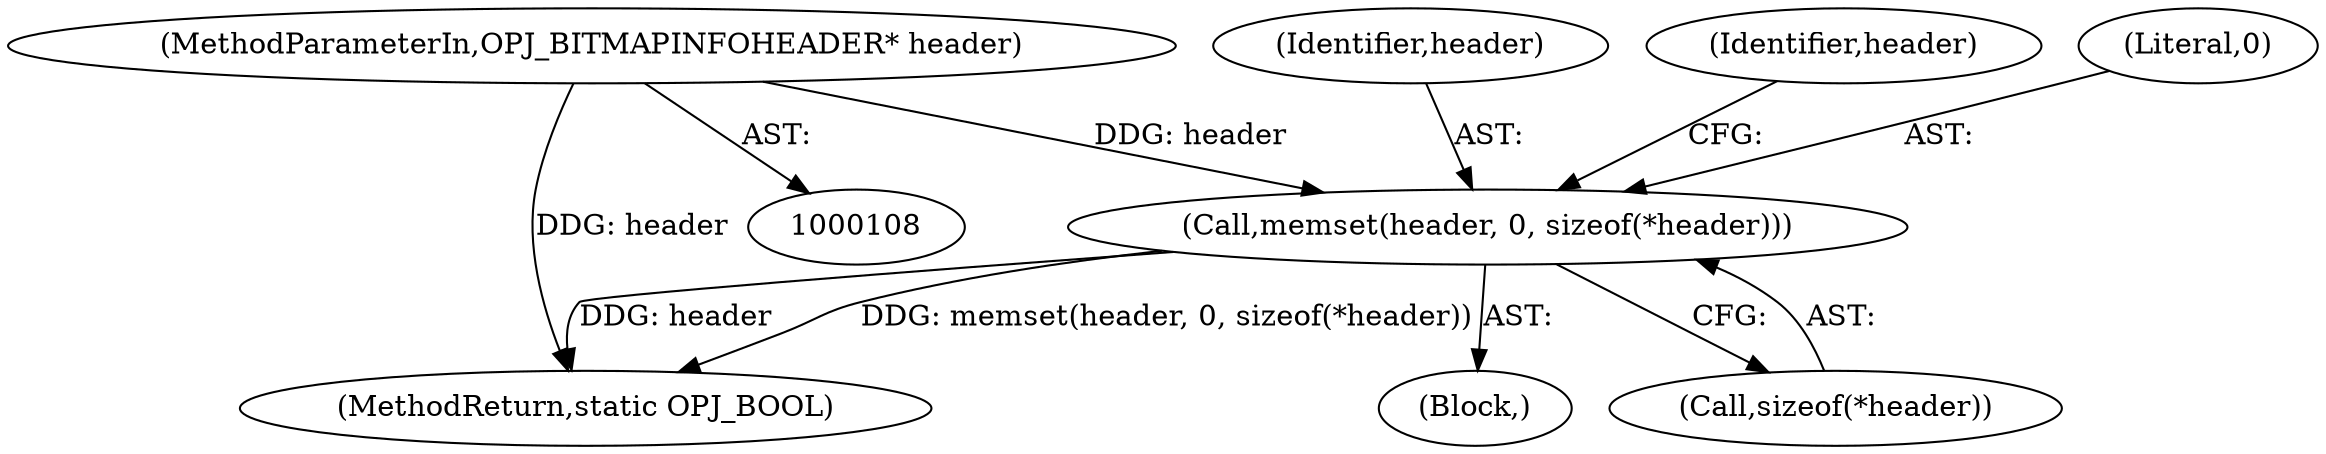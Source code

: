 digraph "0_openjpeg_baf0c1ad4572daa89caa3b12985bdd93530f0dd7@API" {
"1000112" [label="(Call,memset(header, 0, sizeof(*header)))"];
"1000110" [label="(MethodParameterIn,OPJ_BITMAPINFOHEADER* header)"];
"1000110" [label="(MethodParameterIn,OPJ_BITMAPINFOHEADER* header)"];
"1001043" [label="(MethodReturn,static OPJ_BOOL)"];
"1000111" [label="(Block,)"];
"1000112" [label="(Call,memset(header, 0, sizeof(*header)))"];
"1000115" [label="(Call,sizeof(*header))"];
"1000113" [label="(Identifier,header)"];
"1000120" [label="(Identifier,header)"];
"1000114" [label="(Literal,0)"];
"1000112" -> "1000111"  [label="AST: "];
"1000112" -> "1000115"  [label="CFG: "];
"1000113" -> "1000112"  [label="AST: "];
"1000114" -> "1000112"  [label="AST: "];
"1000115" -> "1000112"  [label="AST: "];
"1000120" -> "1000112"  [label="CFG: "];
"1000112" -> "1001043"  [label="DDG: memset(header, 0, sizeof(*header))"];
"1000112" -> "1001043"  [label="DDG: header"];
"1000110" -> "1000112"  [label="DDG: header"];
"1000110" -> "1000108"  [label="AST: "];
"1000110" -> "1001043"  [label="DDG: header"];
}
